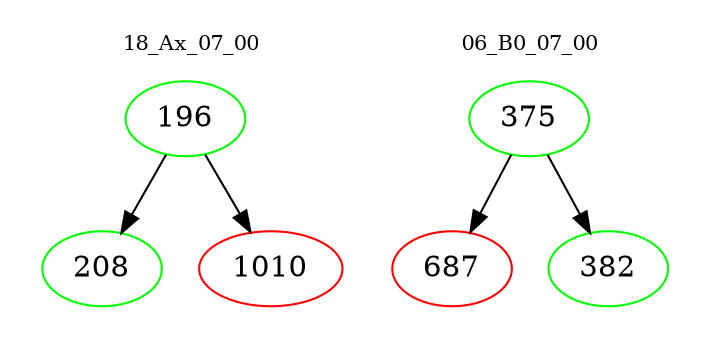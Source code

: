 digraph{
subgraph cluster_0 {
color = white
label = "18_Ax_07_00";
fontsize=10;
T0_196 [label="196", color="green"]
T0_196 -> T0_208 [color="black"]
T0_208 [label="208", color="green"]
T0_196 -> T0_1010 [color="black"]
T0_1010 [label="1010", color="red"]
}
subgraph cluster_1 {
color = white
label = "06_B0_07_00";
fontsize=10;
T1_375 [label="375", color="green"]
T1_375 -> T1_687 [color="black"]
T1_687 [label="687", color="red"]
T1_375 -> T1_382 [color="black"]
T1_382 [label="382", color="green"]
}
}
